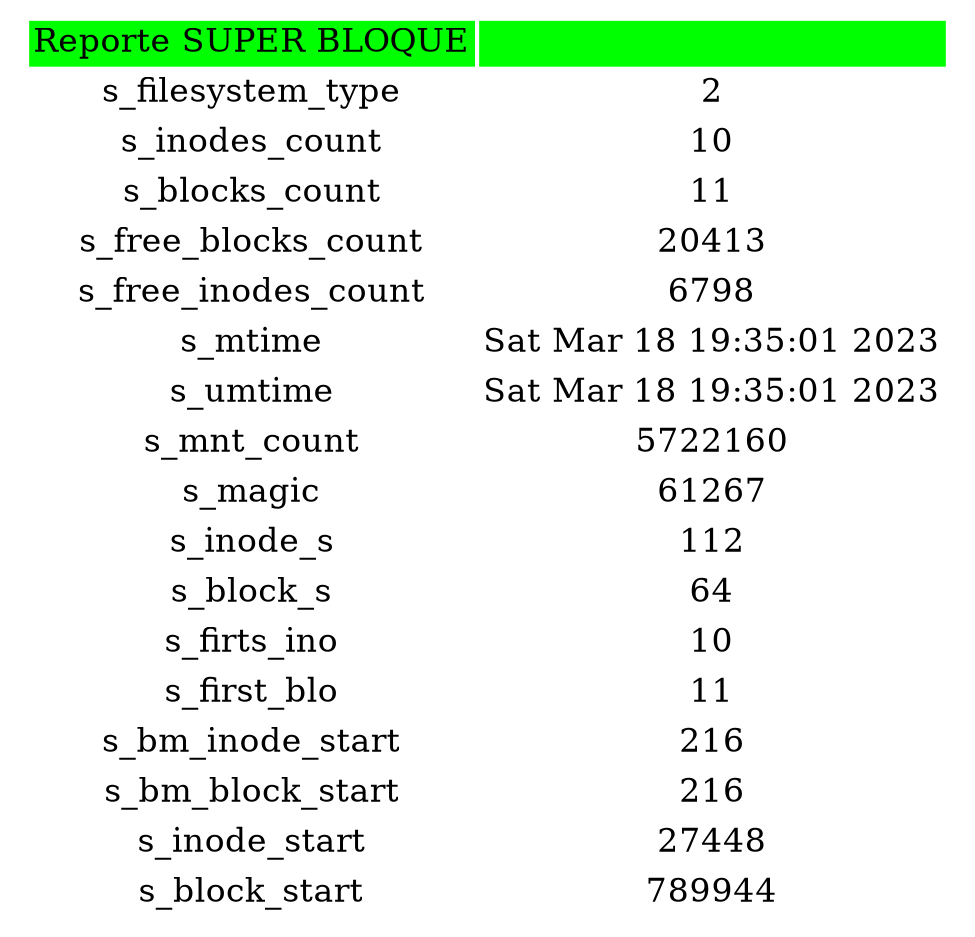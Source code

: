digraph g {
graph [];
node [
fontsize = "16"
shape = "record"
];
edge [];
 a0 [shape=none label=<<TABLE border="0">
<TR><TD bgcolor="green">Reporte SUPER BLOQUE</TD>
<TD bgcolor="green"></TD></TR>
<TR><TD>s_filesystem_type</TD>
<TD>
2
</TD></TR>
<TR><TD>s_inodes_count</TD>
<TD>
10
</TD></TR>
<TR><TD>s_blocks_count</TD>
<TD>
11
</TD></TR>
<TR><TD>s_free_blocks_count</TD>
<TD>
20413
</TD></TR>
<TR><TD>s_free_inodes_count</TD>
<TD>
6798
</TD></TR>
<TR><TD>s_mtime</TD>
<TD>
Sat Mar 18 19:35:01 2023

</TD></TR>
<TR><TD>s_umtime</TD>
<TD>
Sat Mar 18 19:35:01 2023

</TD></TR>
<TR><TD>s_mnt_count</TD>
<TD>
5722160
</TD></TR>
<TR><TD>s_magic</TD>
<TD>
61267
</TD></TR>
<TR><TD>s_inode_s</TD>
<TD>
112
</TD></TR>
<TR><TD>s_block_s</TD>
<TD>
64
</TD></TR>
<TR><TD>s_firts_ino</TD>
<TD>
10
</TD></TR>
<TR><TD>s_first_blo</TD>
<TD>
11
</TD></TR>
<TR><TD>s_bm_inode_start</TD>
<TD>
216
</TD></TR>
<TR><TD>s_bm_block_start</TD>
<TD>
216
</TD></TR>
<TR><TD>s_inode_start</TD>
<TD>
27448
</TD></TR>
<TR><TD>s_block_start</TD>
<TD>
789944
</TD></TR>
 </TABLE>>];
}